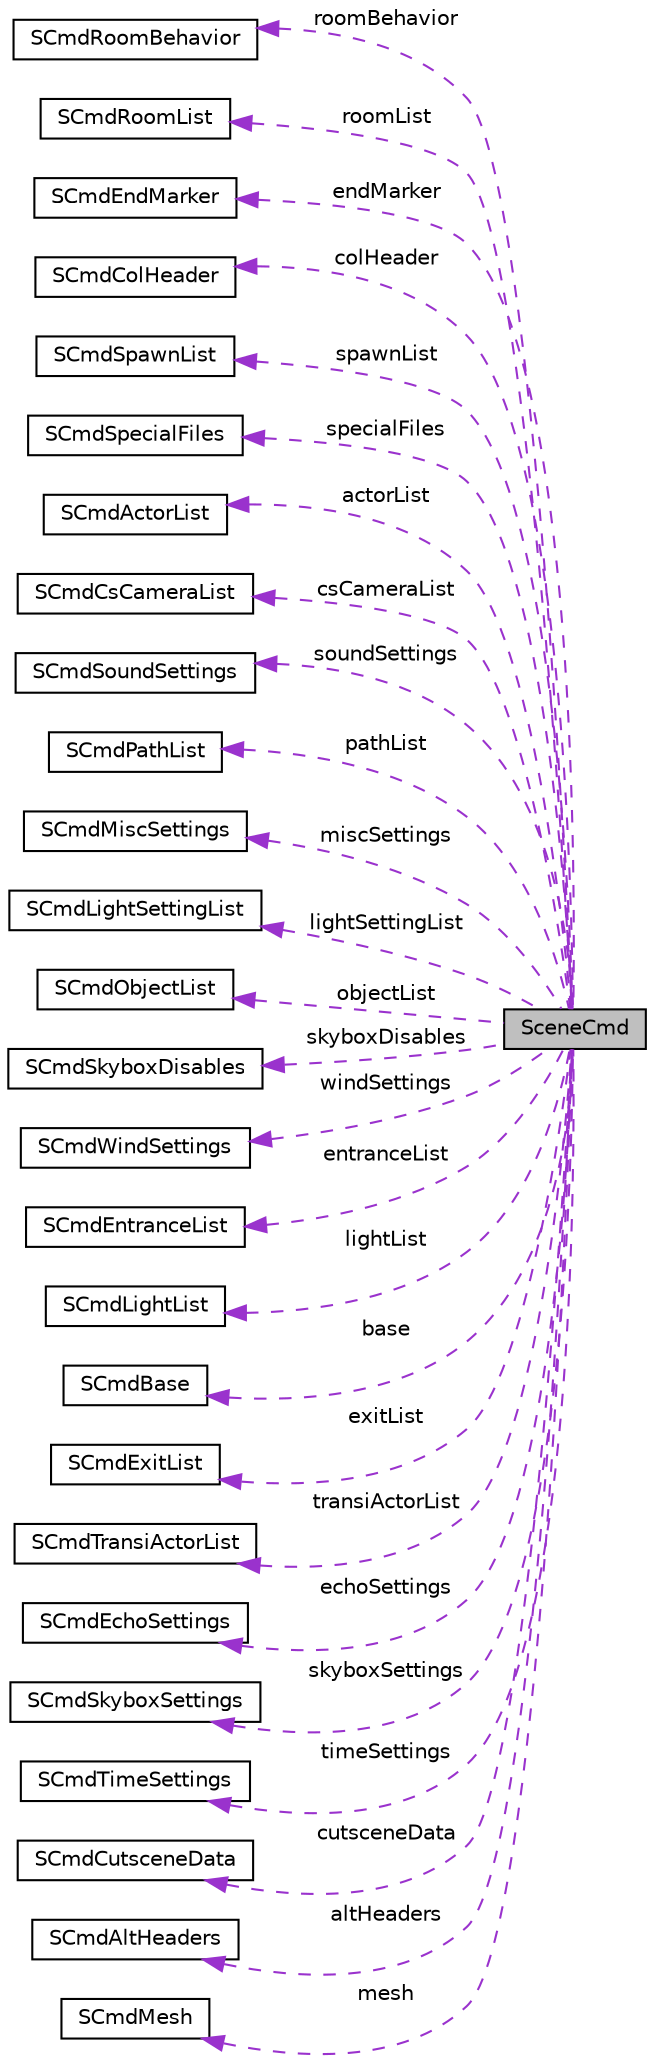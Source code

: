 digraph "SceneCmd"
{
 // LATEX_PDF_SIZE
  edge [fontname="Helvetica",fontsize="10",labelfontname="Helvetica",labelfontsize="10"];
  node [fontname="Helvetica",fontsize="10",shape=record];
  rankdir="LR";
  Node1 [label="SceneCmd",height=0.2,width=0.4,color="black", fillcolor="grey75", style="filled", fontcolor="black",tooltip=" "];
  Node2 -> Node1 [dir="back",color="darkorchid3",fontsize="10",style="dashed",label=" roomBehavior" ,fontname="Helvetica"];
  Node2 [label="SCmdRoomBehavior",height=0.2,width=0.4,color="black", fillcolor="white", style="filled",URL="$d6/db6/structSCmdRoomBehavior.html",tooltip=" "];
  Node3 -> Node1 [dir="back",color="darkorchid3",fontsize="10",style="dashed",label=" roomList" ,fontname="Helvetica"];
  Node3 [label="SCmdRoomList",height=0.2,width=0.4,color="black", fillcolor="white", style="filled",URL="$d5/de5/structSCmdRoomList.html",tooltip=" "];
  Node4 -> Node1 [dir="back",color="darkorchid3",fontsize="10",style="dashed",label=" endMarker" ,fontname="Helvetica"];
  Node4 [label="SCmdEndMarker",height=0.2,width=0.4,color="black", fillcolor="white", style="filled",URL="$db/df2/structSCmdEndMarker.html",tooltip=" "];
  Node5 -> Node1 [dir="back",color="darkorchid3",fontsize="10",style="dashed",label=" colHeader" ,fontname="Helvetica"];
  Node5 [label="SCmdColHeader",height=0.2,width=0.4,color="black", fillcolor="white", style="filled",URL="$d1/d4c/structSCmdColHeader.html",tooltip=" "];
  Node6 -> Node1 [dir="back",color="darkorchid3",fontsize="10",style="dashed",label=" spawnList" ,fontname="Helvetica"];
  Node6 [label="SCmdSpawnList",height=0.2,width=0.4,color="black", fillcolor="white", style="filled",URL="$d0/dd5/structSCmdSpawnList.html",tooltip=" "];
  Node7 -> Node1 [dir="back",color="darkorchid3",fontsize="10",style="dashed",label=" specialFiles" ,fontname="Helvetica"];
  Node7 [label="SCmdSpecialFiles",height=0.2,width=0.4,color="black", fillcolor="white", style="filled",URL="$dc/d2e/structSCmdSpecialFiles.html",tooltip=" "];
  Node8 -> Node1 [dir="back",color="darkorchid3",fontsize="10",style="dashed",label=" actorList" ,fontname="Helvetica"];
  Node8 [label="SCmdActorList",height=0.2,width=0.4,color="black", fillcolor="white", style="filled",URL="$d3/d35/structSCmdActorList.html",tooltip=" "];
  Node9 -> Node1 [dir="back",color="darkorchid3",fontsize="10",style="dashed",label=" csCameraList" ,fontname="Helvetica"];
  Node9 [label="SCmdCsCameraList",height=0.2,width=0.4,color="black", fillcolor="white", style="filled",URL="$d4/d45/structSCmdCsCameraList.html",tooltip=" "];
  Node10 -> Node1 [dir="back",color="darkorchid3",fontsize="10",style="dashed",label=" soundSettings" ,fontname="Helvetica"];
  Node10 [label="SCmdSoundSettings",height=0.2,width=0.4,color="black", fillcolor="white", style="filled",URL="$db/d54/structSCmdSoundSettings.html",tooltip=" "];
  Node11 -> Node1 [dir="back",color="darkorchid3",fontsize="10",style="dashed",label=" pathList" ,fontname="Helvetica"];
  Node11 [label="SCmdPathList",height=0.2,width=0.4,color="black", fillcolor="white", style="filled",URL="$da/d6c/structSCmdPathList.html",tooltip=" "];
  Node12 -> Node1 [dir="back",color="darkorchid3",fontsize="10",style="dashed",label=" miscSettings" ,fontname="Helvetica"];
  Node12 [label="SCmdMiscSettings",height=0.2,width=0.4,color="black", fillcolor="white", style="filled",URL="$d0/d69/structSCmdMiscSettings.html",tooltip=" "];
  Node13 -> Node1 [dir="back",color="darkorchid3",fontsize="10",style="dashed",label=" lightSettingList" ,fontname="Helvetica"];
  Node13 [label="SCmdLightSettingList",height=0.2,width=0.4,color="black", fillcolor="white", style="filled",URL="$d6/d96/structSCmdLightSettingList.html",tooltip=" "];
  Node14 -> Node1 [dir="back",color="darkorchid3",fontsize="10",style="dashed",label=" objectList" ,fontname="Helvetica"];
  Node14 [label="SCmdObjectList",height=0.2,width=0.4,color="black", fillcolor="white", style="filled",URL="$d3/d92/structSCmdObjectList.html",tooltip=" "];
  Node15 -> Node1 [dir="back",color="darkorchid3",fontsize="10",style="dashed",label=" skyboxDisables" ,fontname="Helvetica"];
  Node15 [label="SCmdSkyboxDisables",height=0.2,width=0.4,color="black", fillcolor="white", style="filled",URL="$de/dd3/structSCmdSkyboxDisables.html",tooltip=" "];
  Node16 -> Node1 [dir="back",color="darkorchid3",fontsize="10",style="dashed",label=" windSettings" ,fontname="Helvetica"];
  Node16 [label="SCmdWindSettings",height=0.2,width=0.4,color="black", fillcolor="white", style="filled",URL="$d9/d72/structSCmdWindSettings.html",tooltip=" "];
  Node17 -> Node1 [dir="back",color="darkorchid3",fontsize="10",style="dashed",label=" entranceList" ,fontname="Helvetica"];
  Node17 [label="SCmdEntranceList",height=0.2,width=0.4,color="black", fillcolor="white", style="filled",URL="$df/db9/structSCmdEntranceList.html",tooltip=" "];
  Node18 -> Node1 [dir="back",color="darkorchid3",fontsize="10",style="dashed",label=" lightList" ,fontname="Helvetica"];
  Node18 [label="SCmdLightList",height=0.2,width=0.4,color="black", fillcolor="white", style="filled",URL="$d8/d93/structSCmdLightList.html",tooltip=" "];
  Node19 -> Node1 [dir="back",color="darkorchid3",fontsize="10",style="dashed",label=" base" ,fontname="Helvetica"];
  Node19 [label="SCmdBase",height=0.2,width=0.4,color="black", fillcolor="white", style="filled",URL="$df/d5a/structSCmdBase.html",tooltip=" "];
  Node20 -> Node1 [dir="back",color="darkorchid3",fontsize="10",style="dashed",label=" exitList" ,fontname="Helvetica"];
  Node20 [label="SCmdExitList",height=0.2,width=0.4,color="black", fillcolor="white", style="filled",URL="$d4/d20/structSCmdExitList.html",tooltip=" "];
  Node21 -> Node1 [dir="back",color="darkorchid3",fontsize="10",style="dashed",label=" transiActorList" ,fontname="Helvetica"];
  Node21 [label="SCmdTransiActorList",height=0.2,width=0.4,color="black", fillcolor="white", style="filled",URL="$d3/df9/structSCmdTransiActorList.html",tooltip=" "];
  Node22 -> Node1 [dir="back",color="darkorchid3",fontsize="10",style="dashed",label=" echoSettings" ,fontname="Helvetica"];
  Node22 [label="SCmdEchoSettings",height=0.2,width=0.4,color="black", fillcolor="white", style="filled",URL="$d7/df3/structSCmdEchoSettings.html",tooltip=" "];
  Node23 -> Node1 [dir="back",color="darkorchid3",fontsize="10",style="dashed",label=" skyboxSettings" ,fontname="Helvetica"];
  Node23 [label="SCmdSkyboxSettings",height=0.2,width=0.4,color="black", fillcolor="white", style="filled",URL="$d7/d50/structSCmdSkyboxSettings.html",tooltip=" "];
  Node24 -> Node1 [dir="back",color="darkorchid3",fontsize="10",style="dashed",label=" timeSettings" ,fontname="Helvetica"];
  Node24 [label="SCmdTimeSettings",height=0.2,width=0.4,color="black", fillcolor="white", style="filled",URL="$db/d66/structSCmdTimeSettings.html",tooltip=" "];
  Node25 -> Node1 [dir="back",color="darkorchid3",fontsize="10",style="dashed",label=" cutsceneData" ,fontname="Helvetica"];
  Node25 [label="SCmdCutsceneData",height=0.2,width=0.4,color="black", fillcolor="white", style="filled",URL="$df/d34/structSCmdCutsceneData.html",tooltip=" "];
  Node26 -> Node1 [dir="back",color="darkorchid3",fontsize="10",style="dashed",label=" altHeaders" ,fontname="Helvetica"];
  Node26 [label="SCmdAltHeaders",height=0.2,width=0.4,color="black", fillcolor="white", style="filled",URL="$d8/db6/structSCmdAltHeaders.html",tooltip=" "];
  Node27 -> Node1 [dir="back",color="darkorchid3",fontsize="10",style="dashed",label=" mesh" ,fontname="Helvetica"];
  Node27 [label="SCmdMesh",height=0.2,width=0.4,color="black", fillcolor="white", style="filled",URL="$d1/dc8/structSCmdMesh.html",tooltip=" "];
}
